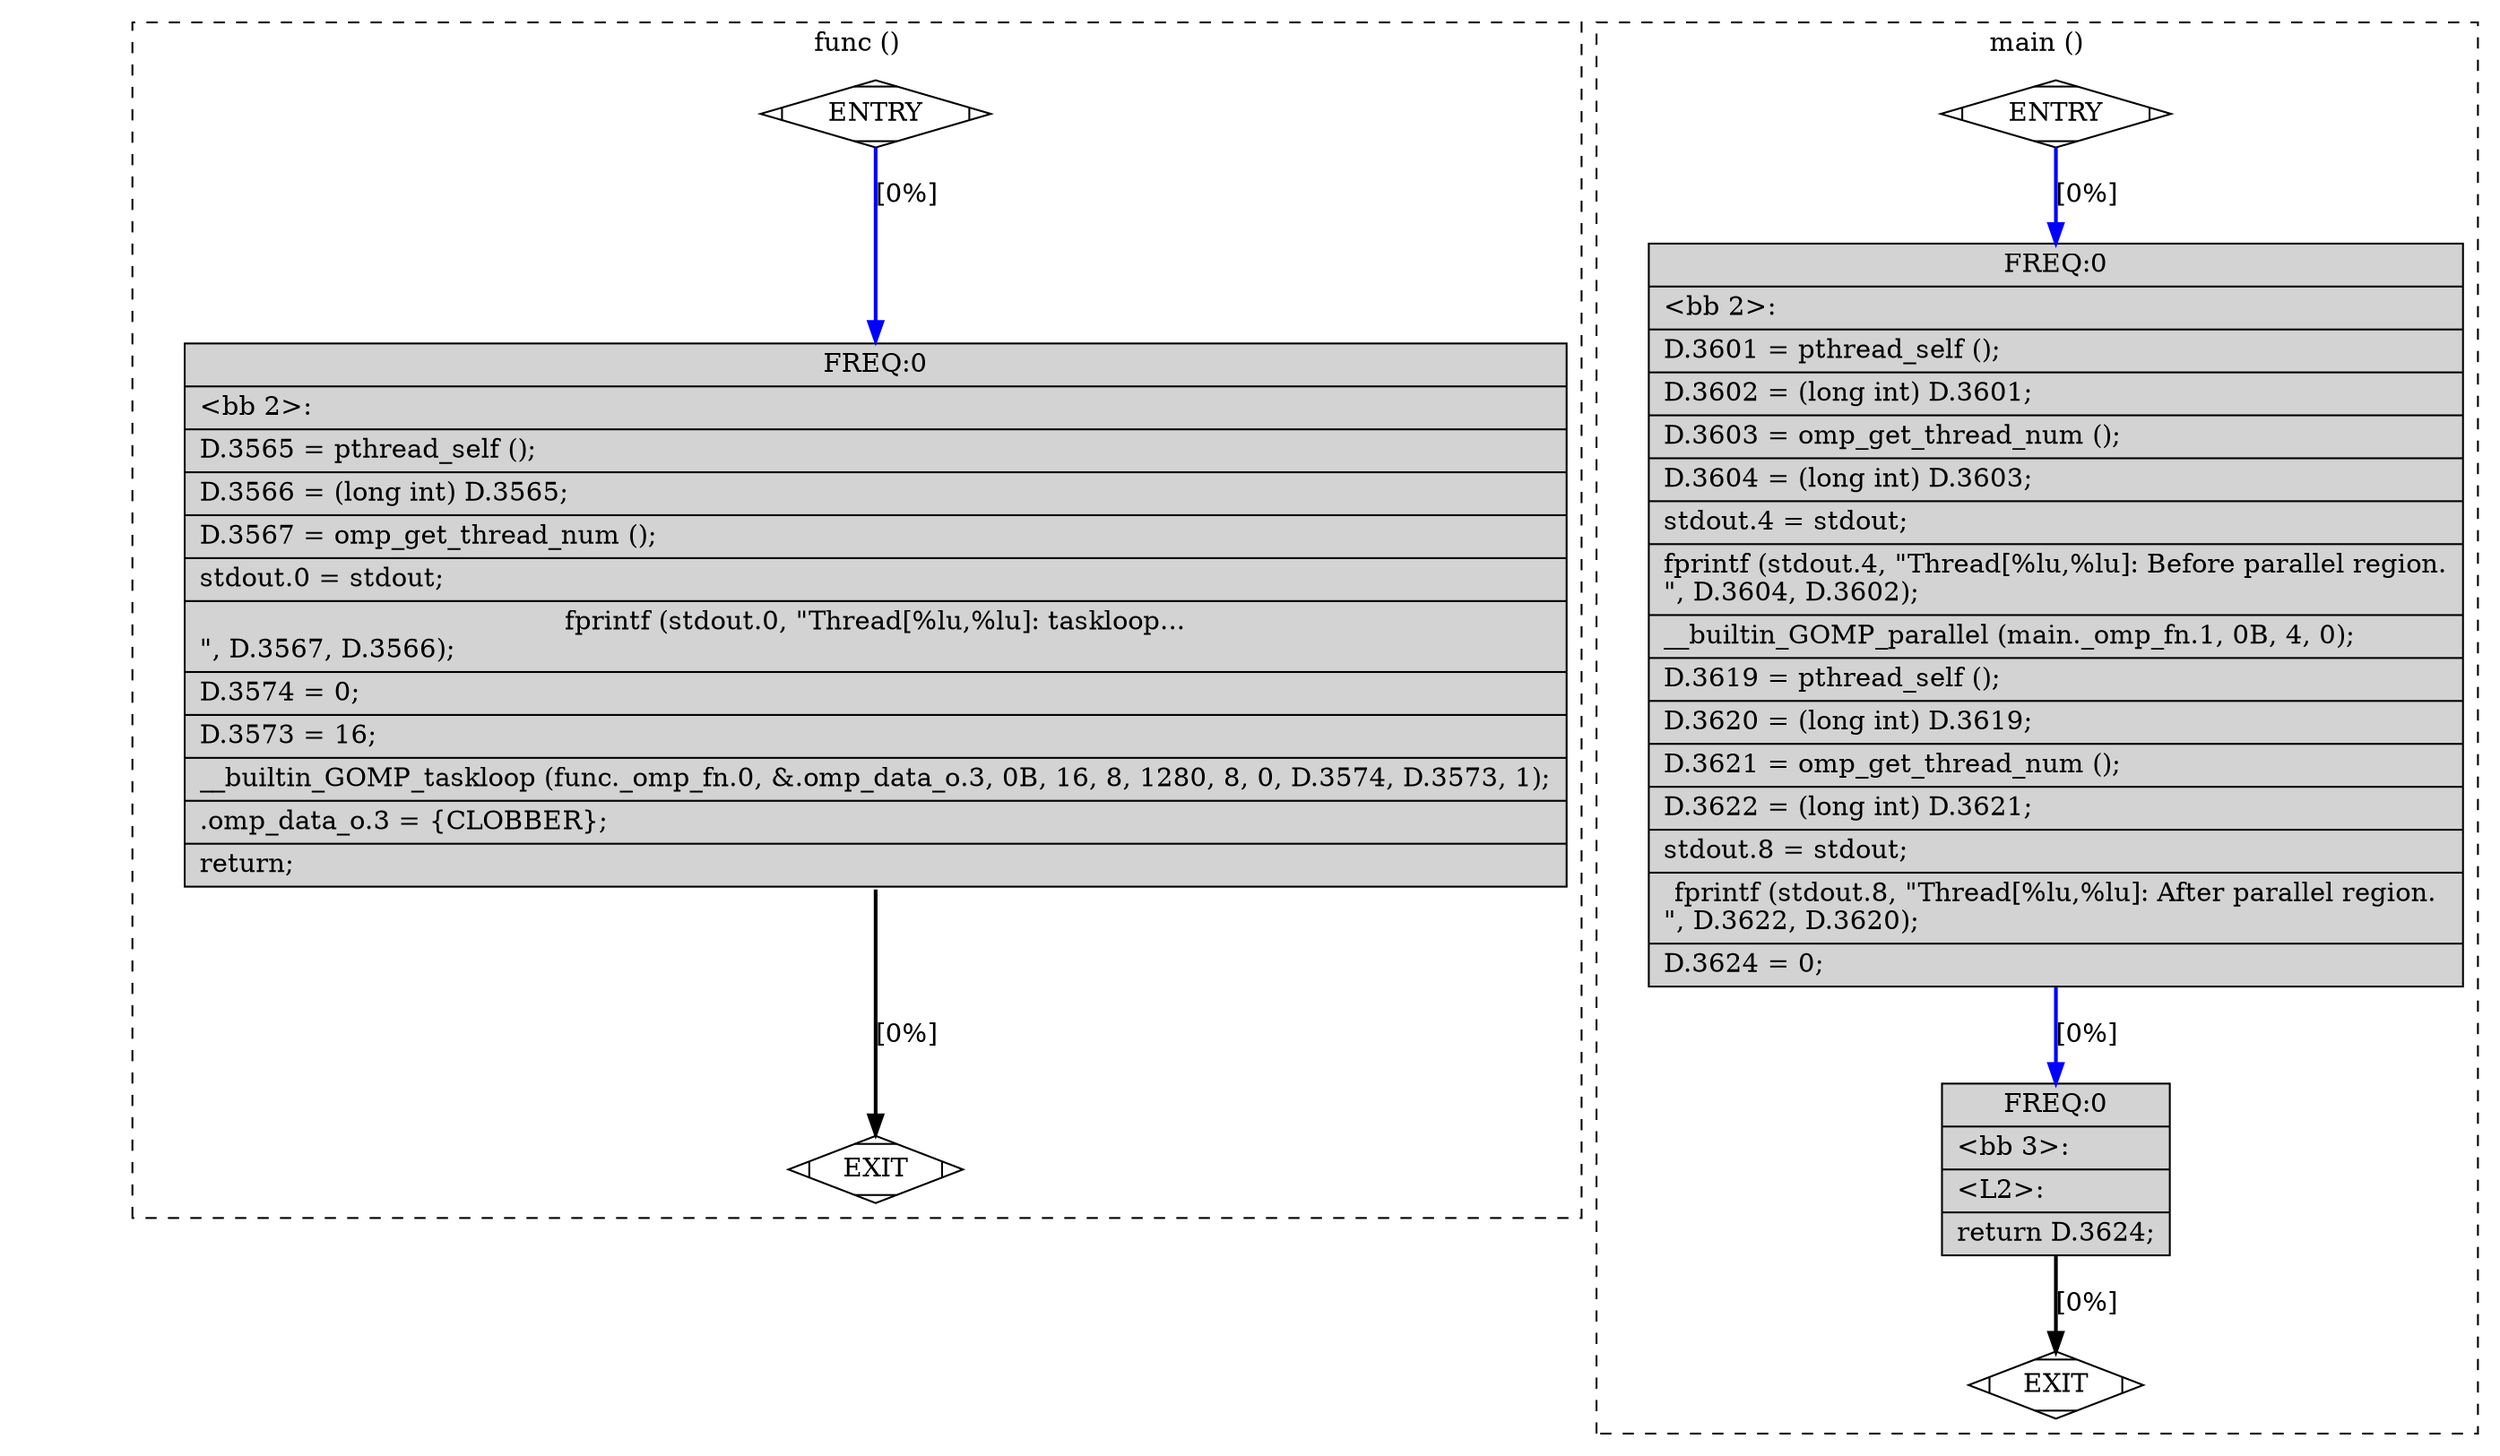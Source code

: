 digraph "example-taskloop.c.012t.ompexp" {
overlap=false;
subgraph "cluster_func" {
	style="dashed";
	color="black";
	label="func ()";
	fn_2_basic_block_0 [shape=Mdiamond,style=filled,fillcolor=white,label="ENTRY"];

	fn_2_basic_block_1 [shape=Mdiamond,style=filled,fillcolor=white,label="EXIT"];

	fn_2_basic_block_2 [shape=record,style=filled,fillcolor=lightgrey,label="{ FREQ:0 |\<bb\ 2\>:\l\
|D.3565\ =\ pthread_self\ ();\l\
|D.3566\ =\ (long\ int)\ D.3565;\l\
|D.3567\ =\ omp_get_thread_num\ ();\l\
|stdout.0\ =\ stdout;\l\
|fprintf\ (stdout.0,\ \"Thread[%lu,%lu]:\ taskloop...\n\",\ D.3567,\ D.3566);\l\
|D.3574\ =\ 0;\l\
|D.3573\ =\ 16;\l\
|__builtin_GOMP_taskloop\ (func._omp_fn.0,\ &.omp_data_o.3,\ 0B,\ 16,\ 8,\ 1280,\ 8,\ 0,\ D.3574,\ D.3573,\ 1);\l\
|.omp_data_o.3\ =\ \{CLOBBER\};\l\
|return;\l\
}"];

	fn_2_basic_block_0:s -> fn_2_basic_block_2:n [style="solid,bold",color=blue,weight=100,constraint=true, label="[0%]"];
	fn_2_basic_block_2:s -> fn_2_basic_block_1:n [style="solid,bold",color=black,weight=10,constraint=true, label="[0%]"];
	fn_2_basic_block_0:s -> fn_2_basic_block_1:n [style="invis",constraint=true];
}
subgraph "cluster_main" {
	style="dashed";
	color="black";
	label="main ()";
	fn_3_basic_block_0 [shape=Mdiamond,style=filled,fillcolor=white,label="ENTRY"];

	fn_3_basic_block_1 [shape=Mdiamond,style=filled,fillcolor=white,label="EXIT"];

	fn_3_basic_block_2 [shape=record,style=filled,fillcolor=lightgrey,label="{ FREQ:0 |\<bb\ 2\>:\l\
|D.3601\ =\ pthread_self\ ();\l\
|D.3602\ =\ (long\ int)\ D.3601;\l\
|D.3603\ =\ omp_get_thread_num\ ();\l\
|D.3604\ =\ (long\ int)\ D.3603;\l\
|stdout.4\ =\ stdout;\l\
|fprintf\ (stdout.4,\ \"Thread[%lu,%lu]:\ Before\ parallel\ region.\n\",\ D.3604,\ D.3602);\l\
|__builtin_GOMP_parallel\ (main._omp_fn.1,\ 0B,\ 4,\ 0);\l\
|D.3619\ =\ pthread_self\ ();\l\
|D.3620\ =\ (long\ int)\ D.3619;\l\
|D.3621\ =\ omp_get_thread_num\ ();\l\
|D.3622\ =\ (long\ int)\ D.3621;\l\
|stdout.8\ =\ stdout;\l\
|fprintf\ (stdout.8,\ \"Thread[%lu,%lu]:\ After\ parallel\ region.\n\",\ D.3622,\ D.3620);\l\
|D.3624\ =\ 0;\l\
}"];

	fn_3_basic_block_3 [shape=record,style=filled,fillcolor=lightgrey,label="{ FREQ:0 |\<bb\ 3\>:\l\
|\<L2\>:\l\
|return\ D.3624;\l\
}"];

	fn_3_basic_block_0:s -> fn_3_basic_block_2:n [style="solid,bold",color=blue,weight=100,constraint=true, label="[0%]"];
	fn_3_basic_block_2:s -> fn_3_basic_block_3:n [style="solid,bold",color=blue,weight=100,constraint=true, label="[0%]"];
	fn_3_basic_block_3:s -> fn_3_basic_block_1:n [style="solid,bold",color=black,weight=10,constraint=true, label="[0%]"];
	fn_3_basic_block_0:s -> fn_3_basic_block_1:n [style="invis",constraint=true];
}
}
